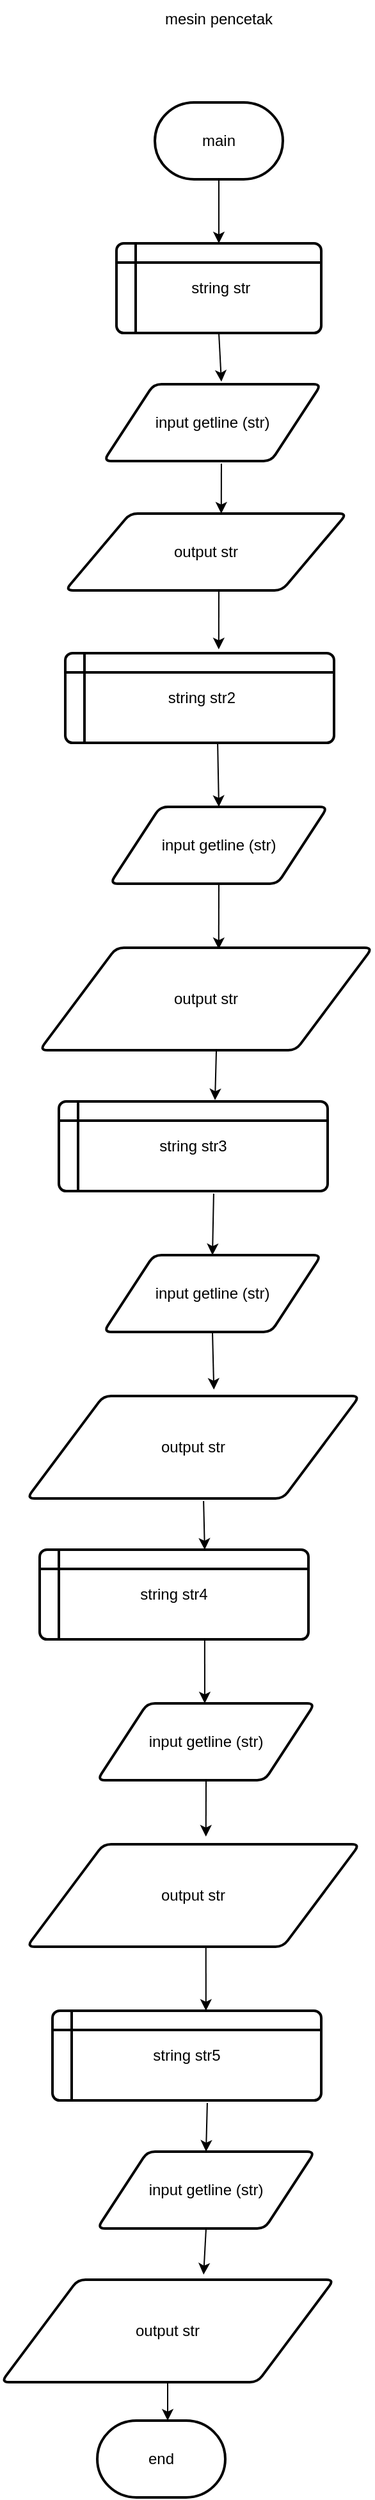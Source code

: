 <mxfile version="21.8.1" type="device">
  <diagram name="Page-1" id="8mQvOhvWVj8qkdZ1xn8_">
    <mxGraphModel dx="817" dy="1547" grid="1" gridSize="10" guides="1" tooltips="1" connect="1" arrows="1" fold="1" page="1" pageScale="1" pageWidth="850" pageHeight="1100" math="0" shadow="0">
      <root>
        <mxCell id="0" />
        <mxCell id="1" parent="0" />
        <mxCell id="BBmk0b99D7URK13LNR14-1" value="mesin pencetak" style="text;html=1;strokeColor=none;fillColor=none;align=center;verticalAlign=middle;whiteSpace=wrap;rounded=0;" parent="1" vertex="1">
          <mxGeometry x="390" y="-1060" width="100" height="30" as="geometry" />
        </mxCell>
        <mxCell id="BBmk0b99D7URK13LNR14-2" value="main" style="strokeWidth=2;html=1;shape=mxgraph.flowchart.terminator;whiteSpace=wrap;" parent="1" vertex="1">
          <mxGeometry x="390" y="-980" width="100" height="60" as="geometry" />
        </mxCell>
        <mxCell id="BBmk0b99D7URK13LNR14-3" value="&amp;nbsp;string str" style="shape=internalStorage;whiteSpace=wrap;html=1;dx=15;dy=15;rounded=1;arcSize=8;strokeWidth=2;" parent="1" vertex="1">
          <mxGeometry x="360" y="-870" width="160" height="70" as="geometry" />
        </mxCell>
        <mxCell id="BBmk0b99D7URK13LNR14-4" value="input getline (str)" style="shape=parallelogram;html=1;strokeWidth=2;perimeter=parallelogramPerimeter;whiteSpace=wrap;rounded=1;arcSize=12;size=0.23;" parent="1" vertex="1">
          <mxGeometry x="350" y="-760" width="170" height="60" as="geometry" />
        </mxCell>
        <mxCell id="BBmk0b99D7URK13LNR14-5" value="output str" style="shape=parallelogram;html=1;strokeWidth=2;perimeter=parallelogramPerimeter;whiteSpace=wrap;rounded=1;arcSize=12;size=0.23;" parent="1" vertex="1">
          <mxGeometry x="320" y="-659" width="220" height="60" as="geometry" />
        </mxCell>
        <mxCell id="BBmk0b99D7URK13LNR14-6" value="&amp;nbsp;string str2" style="shape=internalStorage;whiteSpace=wrap;html=1;dx=15;dy=15;rounded=1;arcSize=8;strokeWidth=2;" parent="1" vertex="1">
          <mxGeometry x="320" y="-550" width="210" height="70" as="geometry" />
        </mxCell>
        <mxCell id="BBmk0b99D7URK13LNR14-9" value="input getline (str)" style="shape=parallelogram;html=1;strokeWidth=2;perimeter=parallelogramPerimeter;whiteSpace=wrap;rounded=1;arcSize=12;size=0.23;" parent="1" vertex="1">
          <mxGeometry x="355" y="-430" width="170" height="60" as="geometry" />
        </mxCell>
        <mxCell id="BBmk0b99D7URK13LNR14-10" value="output str" style="shape=parallelogram;html=1;strokeWidth=2;perimeter=parallelogramPerimeter;whiteSpace=wrap;rounded=1;arcSize=12;size=0.23;" parent="1" vertex="1">
          <mxGeometry x="300" y="-320" width="260" height="80" as="geometry" />
        </mxCell>
        <mxCell id="BBmk0b99D7URK13LNR14-12" value="string str3" style="shape=internalStorage;whiteSpace=wrap;html=1;dx=15;dy=15;rounded=1;arcSize=8;strokeWidth=2;" parent="1" vertex="1">
          <mxGeometry x="315" y="-200" width="210" height="70" as="geometry" />
        </mxCell>
        <mxCell id="BBmk0b99D7URK13LNR14-13" value="input getline (str)" style="shape=parallelogram;html=1;strokeWidth=2;perimeter=parallelogramPerimeter;whiteSpace=wrap;rounded=1;arcSize=12;size=0.23;" parent="1" vertex="1">
          <mxGeometry x="350" y="-80" width="170" height="60" as="geometry" />
        </mxCell>
        <mxCell id="BBmk0b99D7URK13LNR14-14" value="output str" style="shape=parallelogram;html=1;strokeWidth=2;perimeter=parallelogramPerimeter;whiteSpace=wrap;rounded=1;arcSize=12;size=0.23;" parent="1" vertex="1">
          <mxGeometry x="290" y="30" width="260" height="80" as="geometry" />
        </mxCell>
        <mxCell id="BBmk0b99D7URK13LNR14-15" value="string str4" style="shape=internalStorage;whiteSpace=wrap;html=1;dx=15;dy=15;rounded=1;arcSize=8;strokeWidth=2;" parent="1" vertex="1">
          <mxGeometry x="300" y="150" width="210" height="70" as="geometry" />
        </mxCell>
        <mxCell id="BBmk0b99D7URK13LNR14-16" value="input getline (str)" style="shape=parallelogram;html=1;strokeWidth=2;perimeter=parallelogramPerimeter;whiteSpace=wrap;rounded=1;arcSize=12;size=0.23;" parent="1" vertex="1">
          <mxGeometry x="345" y="270" width="170" height="60" as="geometry" />
        </mxCell>
        <mxCell id="BBmk0b99D7URK13LNR14-17" value="output str" style="shape=parallelogram;html=1;strokeWidth=2;perimeter=parallelogramPerimeter;whiteSpace=wrap;rounded=1;arcSize=12;size=0.23;" parent="1" vertex="1">
          <mxGeometry x="290" y="380" width="260" height="80" as="geometry" />
        </mxCell>
        <mxCell id="BBmk0b99D7URK13LNR14-18" value="string str5" style="shape=internalStorage;whiteSpace=wrap;html=1;dx=15;dy=15;rounded=1;arcSize=8;strokeWidth=2;" parent="1" vertex="1">
          <mxGeometry x="310" y="510" width="210" height="70" as="geometry" />
        </mxCell>
        <mxCell id="BBmk0b99D7URK13LNR14-19" value="input getline (str)" style="shape=parallelogram;html=1;strokeWidth=2;perimeter=parallelogramPerimeter;whiteSpace=wrap;rounded=1;arcSize=12;size=0.23;" parent="1" vertex="1">
          <mxGeometry x="345" y="620" width="170" height="60" as="geometry" />
        </mxCell>
        <mxCell id="BBmk0b99D7URK13LNR14-20" value="output str" style="shape=parallelogram;html=1;strokeWidth=2;perimeter=parallelogramPerimeter;whiteSpace=wrap;rounded=1;arcSize=12;size=0.23;" parent="1" vertex="1">
          <mxGeometry x="270" y="720" width="260" height="80" as="geometry" />
        </mxCell>
        <mxCell id="BBmk0b99D7URK13LNR14-21" value="" style="endArrow=classic;html=1;rounded=0;exitX=0.5;exitY=1;exitDx=0;exitDy=0;exitPerimeter=0;entryX=0.5;entryY=0;entryDx=0;entryDy=0;" parent="1" source="BBmk0b99D7URK13LNR14-2" target="BBmk0b99D7URK13LNR14-3" edge="1">
          <mxGeometry width="50" height="50" relative="1" as="geometry">
            <mxPoint x="400" y="-800" as="sourcePoint" />
            <mxPoint x="450" y="-850" as="targetPoint" />
          </mxGeometry>
        </mxCell>
        <mxCell id="BBmk0b99D7URK13LNR14-23" value="" style="endArrow=classic;html=1;rounded=0;exitX=0.5;exitY=1;exitDx=0;exitDy=0;entryX=0.541;entryY=-0.033;entryDx=0;entryDy=0;entryPerimeter=0;" parent="1" source="BBmk0b99D7URK13LNR14-3" target="BBmk0b99D7URK13LNR14-4" edge="1">
          <mxGeometry width="50" height="50" relative="1" as="geometry">
            <mxPoint x="400" y="-800" as="sourcePoint" />
            <mxPoint x="450" y="-850" as="targetPoint" />
          </mxGeometry>
        </mxCell>
        <mxCell id="BBmk0b99D7URK13LNR14-25" value="" style="endArrow=classic;html=1;rounded=0;exitX=0.541;exitY=1.033;exitDx=0;exitDy=0;exitPerimeter=0;entryX=0.554;entryY=0;entryDx=0;entryDy=0;entryPerimeter=0;" parent="1" source="BBmk0b99D7URK13LNR14-4" target="BBmk0b99D7URK13LNR14-5" edge="1">
          <mxGeometry width="50" height="50" relative="1" as="geometry">
            <mxPoint x="400" y="-670" as="sourcePoint" />
            <mxPoint x="450" y="-720" as="targetPoint" />
          </mxGeometry>
        </mxCell>
        <mxCell id="BBmk0b99D7URK13LNR14-26" value="" style="endArrow=classic;html=1;rounded=0;entryX=0.571;entryY=-0.043;entryDx=0;entryDy=0;entryPerimeter=0;" parent="1" target="BBmk0b99D7URK13LNR14-6" edge="1">
          <mxGeometry width="50" height="50" relative="1" as="geometry">
            <mxPoint x="440" y="-600" as="sourcePoint" />
            <mxPoint x="480" y="-600" as="targetPoint" />
          </mxGeometry>
        </mxCell>
        <mxCell id="BBmk0b99D7URK13LNR14-27" value="" style="endArrow=classic;html=1;rounded=0;exitX=0.567;exitY=1.014;exitDx=0;exitDy=0;exitPerimeter=0;entryX=0.5;entryY=0;entryDx=0;entryDy=0;" parent="1" source="BBmk0b99D7URK13LNR14-6" target="BBmk0b99D7URK13LNR14-9" edge="1">
          <mxGeometry width="50" height="50" relative="1" as="geometry">
            <mxPoint x="420" y="-430" as="sourcePoint" />
            <mxPoint x="470" y="-480" as="targetPoint" />
            <Array as="points" />
          </mxGeometry>
        </mxCell>
        <mxCell id="BBmk0b99D7URK13LNR14-28" value="" style="endArrow=classic;html=1;rounded=0;exitX=0.5;exitY=1;exitDx=0;exitDy=0;entryX=0.538;entryY=0.013;entryDx=0;entryDy=0;entryPerimeter=0;" parent="1" source="BBmk0b99D7URK13LNR14-9" target="BBmk0b99D7URK13LNR14-10" edge="1">
          <mxGeometry width="50" height="50" relative="1" as="geometry">
            <mxPoint x="420" y="-320" as="sourcePoint" />
            <mxPoint x="470" y="-370" as="targetPoint" />
          </mxGeometry>
        </mxCell>
        <mxCell id="BBmk0b99D7URK13LNR14-29" value="" style="endArrow=classic;html=1;rounded=0;exitX=0.531;exitY=0.988;exitDx=0;exitDy=0;exitPerimeter=0;entryX=0.581;entryY=-0.014;entryDx=0;entryDy=0;entryPerimeter=0;" parent="1" source="BBmk0b99D7URK13LNR14-10" target="BBmk0b99D7URK13LNR14-12" edge="1">
          <mxGeometry width="50" height="50" relative="1" as="geometry">
            <mxPoint x="430" y="-210" as="sourcePoint" />
            <mxPoint x="480" y="-260" as="targetPoint" />
          </mxGeometry>
        </mxCell>
        <mxCell id="BBmk0b99D7URK13LNR14-30" value="" style="endArrow=classic;html=1;rounded=0;exitX=0.576;exitY=1.029;exitDx=0;exitDy=0;exitPerimeter=0;entryX=0.5;entryY=0;entryDx=0;entryDy=0;" parent="1" source="BBmk0b99D7URK13LNR14-12" target="BBmk0b99D7URK13LNR14-13" edge="1">
          <mxGeometry width="50" height="50" relative="1" as="geometry">
            <mxPoint x="400" y="-20" as="sourcePoint" />
            <mxPoint x="450" y="-70" as="targetPoint" />
          </mxGeometry>
        </mxCell>
        <mxCell id="BBmk0b99D7URK13LNR14-31" value="" style="endArrow=classic;html=1;rounded=0;exitX=0.5;exitY=1;exitDx=0;exitDy=0;entryX=0.562;entryY=-0.062;entryDx=0;entryDy=0;entryPerimeter=0;" parent="1" source="BBmk0b99D7URK13LNR14-13" target="BBmk0b99D7URK13LNR14-14" edge="1">
          <mxGeometry width="50" height="50" relative="1" as="geometry">
            <mxPoint x="420" y="10" as="sourcePoint" />
            <mxPoint x="470" y="-40" as="targetPoint" />
          </mxGeometry>
        </mxCell>
        <mxCell id="BBmk0b99D7URK13LNR14-33" value="" style="endArrow=classic;html=1;rounded=0;exitX=0.614;exitY=1;exitDx=0;exitDy=0;exitPerimeter=0;entryX=0.494;entryY=0;entryDx=0;entryDy=0;entryPerimeter=0;" parent="1" source="BBmk0b99D7URK13LNR14-15" target="BBmk0b99D7URK13LNR14-16" edge="1">
          <mxGeometry width="50" height="50" relative="1" as="geometry">
            <mxPoint x="405" y="270" as="sourcePoint" />
            <mxPoint x="455" y="220" as="targetPoint" />
          </mxGeometry>
        </mxCell>
        <mxCell id="BBmk0b99D7URK13LNR14-34" value="" style="endArrow=classic;html=1;rounded=0;exitX=0.531;exitY=1.025;exitDx=0;exitDy=0;exitPerimeter=0;entryX=0.614;entryY=0;entryDx=0;entryDy=0;entryPerimeter=0;" parent="1" source="BBmk0b99D7URK13LNR14-14" target="BBmk0b99D7URK13LNR14-15" edge="1">
          <mxGeometry width="50" height="50" relative="1" as="geometry">
            <mxPoint x="420" y="140" as="sourcePoint" />
            <mxPoint x="470" y="90" as="targetPoint" />
          </mxGeometry>
        </mxCell>
        <mxCell id="BBmk0b99D7URK13LNR14-36" value="" style="endArrow=classic;html=1;rounded=0;exitX=0.5;exitY=1;exitDx=0;exitDy=0;entryX=0.538;entryY=-0.075;entryDx=0;entryDy=0;entryPerimeter=0;" parent="1" source="BBmk0b99D7URK13LNR14-16" target="BBmk0b99D7URK13LNR14-17" edge="1">
          <mxGeometry width="50" height="50" relative="1" as="geometry">
            <mxPoint x="400" y="390" as="sourcePoint" />
            <mxPoint x="450" y="340" as="targetPoint" />
          </mxGeometry>
        </mxCell>
        <mxCell id="BBmk0b99D7URK13LNR14-37" value="" style="endArrow=classic;html=1;rounded=0;exitX=0.538;exitY=1;exitDx=0;exitDy=0;entryX=0.571;entryY=0;entryDx=0;entryDy=0;entryPerimeter=0;exitPerimeter=0;" parent="1" source="BBmk0b99D7URK13LNR14-17" target="BBmk0b99D7URK13LNR14-18" edge="1">
          <mxGeometry width="50" height="50" relative="1" as="geometry">
            <mxPoint x="400" y="570" as="sourcePoint" />
            <mxPoint x="450" y="520" as="targetPoint" />
          </mxGeometry>
        </mxCell>
        <mxCell id="BBmk0b99D7URK13LNR14-38" value="" style="endArrow=classic;html=1;rounded=0;exitX=0.576;exitY=1.029;exitDx=0;exitDy=0;exitPerimeter=0;entryX=0.5;entryY=0;entryDx=0;entryDy=0;" parent="1" source="BBmk0b99D7URK13LNR14-18" target="BBmk0b99D7URK13LNR14-19" edge="1">
          <mxGeometry width="50" height="50" relative="1" as="geometry">
            <mxPoint x="400" y="640" as="sourcePoint" />
            <mxPoint x="450" y="590" as="targetPoint" />
          </mxGeometry>
        </mxCell>
        <mxCell id="BBmk0b99D7URK13LNR14-40" value="" style="endArrow=classic;html=1;rounded=0;exitX=0.5;exitY=1;exitDx=0;exitDy=0;entryX=0.608;entryY=-0.05;entryDx=0;entryDy=0;entryPerimeter=0;" parent="1" source="BBmk0b99D7URK13LNR14-19" target="BBmk0b99D7URK13LNR14-20" edge="1">
          <mxGeometry width="50" height="50" relative="1" as="geometry">
            <mxPoint x="400" y="660" as="sourcePoint" />
            <mxPoint x="450" y="610" as="targetPoint" />
          </mxGeometry>
        </mxCell>
        <mxCell id="RT5K-_HvIQi5JTXbGayH-1" value="end" style="strokeWidth=2;html=1;shape=mxgraph.flowchart.terminator;whiteSpace=wrap;" parent="1" vertex="1">
          <mxGeometry x="345" y="830" width="100" height="60" as="geometry" />
        </mxCell>
        <mxCell id="RT5K-_HvIQi5JTXbGayH-2" value="" style="endArrow=classic;html=1;rounded=0;exitX=0.5;exitY=1;exitDx=0;exitDy=0;" parent="1" source="BBmk0b99D7URK13LNR14-20" edge="1">
          <mxGeometry width="50" height="50" relative="1" as="geometry">
            <mxPoint x="380" y="790" as="sourcePoint" />
            <mxPoint x="400" y="830" as="targetPoint" />
          </mxGeometry>
        </mxCell>
      </root>
    </mxGraphModel>
  </diagram>
</mxfile>
